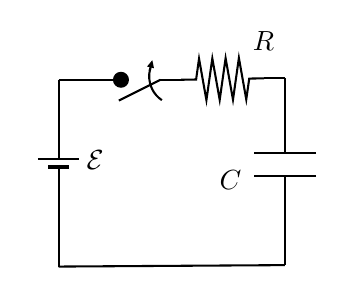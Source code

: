 

\tikzset{every picture/.style={line width=0.75pt}} %set default line width to 0.75pt        

\begin{tikzpicture}[x=0.75pt,y=0.75pt,yscale=-1,xscale=1]
%uncomment if require: \path (0,127); %set diagram left start at 0, and has height of 127

%Straight Lines [id:da6882148732568387] 
\draw    (31,120) -- (139.99,119.3) ;
%Shape: Contact [id:dp12870625792572832] 
\draw   (139.99,57.5) -- (139.99,65.5) (139.99,84.17) -- (139.99,76.17) (154.99,65.5) -- (124.99,65.5) (154.99,76.17) -- (124.99,76.17) ;
%Straight Lines [id:da9572970149113156] 
\draw    (31,71) -- (31,120) ;
%Straight Lines [id:da6113677612125412] 
\draw    (31,30) -- (61,30) ;
\draw [shift={(61,30)}, rotate = 0] [color={rgb, 255:red, 0; green, 0; blue, 0 }  ][fill={rgb, 255:red, 0; green, 0; blue, 0 }  ][line width=0.75]      (0, 0) circle [x radius= 3.35, y radius= 3.35]   ;
%Shape: Resistor [id:dp5166523527809854] 
\draw   (90,30) -- (97.2,29.87) -- (98.62,19.85) -- (102.17,39.79) -- (105.02,19.74) -- (108.57,39.68) -- (111.42,19.62) -- (114.97,39.57) -- (117.82,19.51) -- (121.37,39.45) -- (122.8,29.43) -- (129.99,29.3) ;
%Straight Lines [id:da48829703300868066] 
\draw    (139.99,84.17) -- (139.99,119.3) ;
%Straight Lines [id:da4939203891912127] 
\draw    (139.99,29.3) -- (139.99,57.5) ;
%Straight Lines [id:da8853270867045042] 
\draw    (80,30) -- (90,30) ;
%Straight Lines [id:da940777352086771] 
\draw    (129.99,29.3) -- (139.99,29.3) ;
%Straight Lines [id:da6892602005997428] 
\draw    (21,68) -- (41,68) ;
%Straight Lines [id:da8250911923180322] 
\draw [line width=1.5]    (26,72) -- (36,72) ;
%Straight Lines [id:da863850682244607] 
\draw    (31,30) -- (31,68) ;
%Straight Lines [id:da8715554256964051] 
\draw    (80,30) -- (60,40) ;
%Shape: Arc [id:dp5351289419953953] 
\draw  [draw opacity=0] (80.71,39.82) .. controls (78.71,38.49) and (77.02,36.61) .. (75.91,34.27) .. controls (74.42,31.12) and (74.22,27.68) .. (75.11,24.57) -- (88.36,28.36) -- cycle ; \draw   (80.71,39.82) .. controls (78.71,38.49) and (77.02,36.61) .. (75.91,34.27) .. controls (74.42,31.12) and (74.22,27.68) .. (75.11,24.57) ;  
%Straight Lines [id:da5237669991331495] 
\draw    (75.38,23.48) -- (74.83,25.71) ;
\draw [shift={(76.11,20.57)}, rotate = 104] [fill={rgb, 255:red, 0; green, 0; blue, 0 }  ][line width=0.08]  [draw opacity=0] (3.57,-1.72) -- (0,0) -- (3.57,1.72) -- cycle    ;

% Text Node
\draw (123,5.4) node [anchor=north west][inner sep=0.75pt]    {$R$};
% Text Node
\draw (107,72.4) node [anchor=north west][inner sep=0.75pt]    {$C$};
% Text Node
\draw (43,62.4) node [anchor=north west][inner sep=0.75pt]    {$\mathcal{E}$};


\end{tikzpicture}
